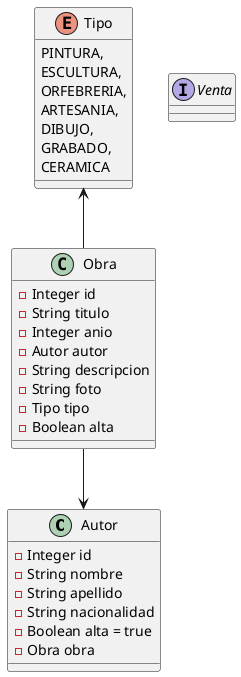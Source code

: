@startuml
class Autor{
  -Integer id
  -String nombre
  -String apellido
  -String nacionalidad
  -Boolean alta = true
  -Obra obra
 }

 class Obra{
   -Integer id
   -String titulo
   -Integer anio
   -Autor autor
   -String descripcion
   -String foto
   -Tipo tipo
   -Boolean alta
 }

 enum Tipo{
 PINTURA,
 ESCULTURA,
 ORFEBRERIA,
 ARTESANIA,
 DIBUJO,
 GRABADO,
 CERAMICA
 }
interface Venta{
}
 Obra -->Autor
 Tipo<--Obra
@enduml